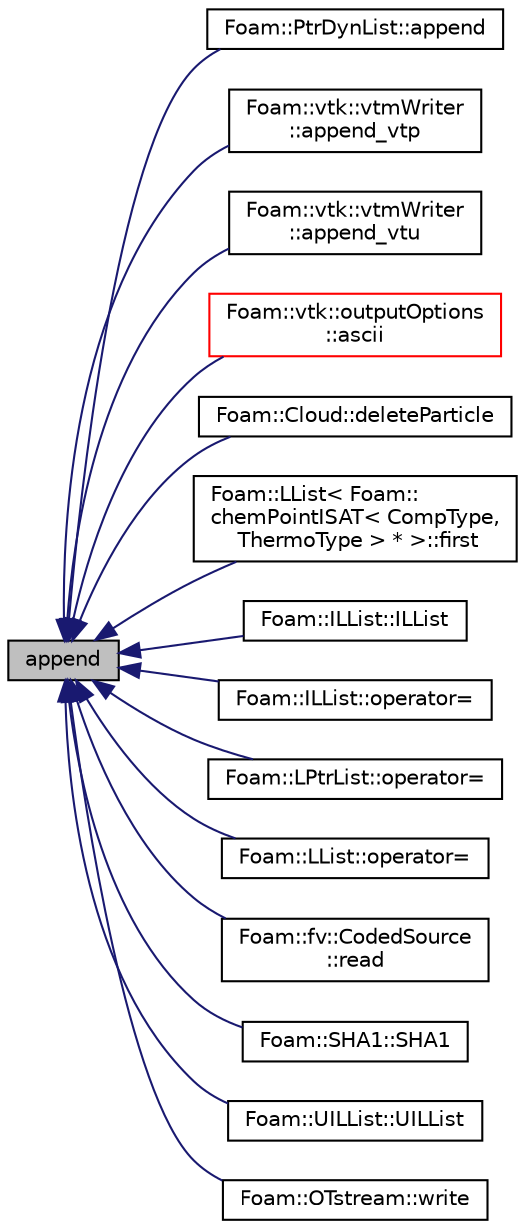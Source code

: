 digraph "append"
{
  bgcolor="transparent";
  edge [fontname="Helvetica",fontsize="10",labelfontname="Helvetica",labelfontsize="10"];
  node [fontname="Helvetica",fontsize="10",shape=record];
  rankdir="LR";
  Node1 [label="append",height=0.2,width=0.4,color="black", fillcolor="grey75", style="filled" fontcolor="black"];
  Node1 -> Node2 [dir="back",color="midnightblue",fontsize="10",style="solid",fontname="Helvetica"];
  Node2 [label="Foam::PtrDynList::append",height=0.2,width=0.4,color="black",URL="$classFoam_1_1PtrDynList.html#aa3d131a18b9e6d7a187bc2c2e8fdb719",tooltip="Move or clone append a tmp to the end of the list. "];
  Node1 -> Node3 [dir="back",color="midnightblue",fontsize="10",style="solid",fontname="Helvetica"];
  Node3 [label="Foam::vtk::vtmWriter\l::append_vtp",height=0.2,width=0.4,color="black",URL="$classFoam_1_1vtk_1_1vtmWriter.html#a44c8ed13b708c02b709637dba3e3b9c8",tooltip="Add a (.vtp) file with name. "];
  Node1 -> Node4 [dir="back",color="midnightblue",fontsize="10",style="solid",fontname="Helvetica"];
  Node4 [label="Foam::vtk::vtmWriter\l::append_vtu",height=0.2,width=0.4,color="black",URL="$classFoam_1_1vtk_1_1vtmWriter.html#ae421395843e167015557f1a9dbc38488",tooltip="Add a (.vtu) file. "];
  Node1 -> Node5 [dir="back",color="midnightblue",fontsize="10",style="solid",fontname="Helvetica"];
  Node5 [label="Foam::vtk::outputOptions\l::ascii",height=0.2,width=0.4,color="red",URL="$classFoam_1_1vtk_1_1outputOptions.html#a8875822a2c3a0fc409f51165068451ee",tooltip="True if output format is ASCII. "];
  Node1 -> Node6 [dir="back",color="midnightblue",fontsize="10",style="solid",fontname="Helvetica"];
  Node6 [label="Foam::Cloud::deleteParticle",height=0.2,width=0.4,color="black",URL="$classFoam_1_1Cloud.html#a520233cca4598959447023bce649781a",tooltip="Remove particle from cloud and delete. "];
  Node1 -> Node7 [dir="back",color="midnightblue",fontsize="10",style="solid",fontname="Helvetica"];
  Node7 [label="Foam::LList\< Foam::\lchemPointISAT\< CompType,\l ThermoType \> * \>::first",height=0.2,width=0.4,color="black",URL="$classFoam_1_1LList.html#aebab7630c4fe77a3cdf468262c55395e",tooltip="The first entry in the list. "];
  Node1 -> Node8 [dir="back",color="midnightblue",fontsize="10",style="solid",fontname="Helvetica"];
  Node8 [label="Foam::ILList::ILList",height=0.2,width=0.4,color="black",URL="$classFoam_1_1ILList.html#a51d28f0e86383df340172b65bc50b89e",tooltip="Move construct. "];
  Node1 -> Node9 [dir="back",color="midnightblue",fontsize="10",style="solid",fontname="Helvetica"];
  Node9 [label="Foam::ILList::operator=",height=0.2,width=0.4,color="black",URL="$classFoam_1_1ILList.html#ae9f99cad988516f6ae6641f217b50008",tooltip="Move assignment. "];
  Node1 -> Node10 [dir="back",color="midnightblue",fontsize="10",style="solid",fontname="Helvetica"];
  Node10 [label="Foam::LPtrList::operator=",height=0.2,width=0.4,color="black",URL="$classFoam_1_1LPtrList.html#a5087baa66853d92687c022887265bfbd",tooltip="Move assign. "];
  Node1 -> Node11 [dir="back",color="midnightblue",fontsize="10",style="solid",fontname="Helvetica"];
  Node11 [label="Foam::LList::operator=",height=0.2,width=0.4,color="black",URL="$classFoam_1_1LList.html#aef11437bfeebf6b4a9d1ccb1f0801c61",tooltip="Move assignment. "];
  Node1 -> Node12 [dir="back",color="midnightblue",fontsize="10",style="solid",fontname="Helvetica"];
  Node12 [label="Foam::fv::CodedSource\l::read",height=0.2,width=0.4,color="black",URL="$classFoam_1_1fv_1_1CodedSource.html#a6ce0c64db98eb6144d363dbfc86104eb",tooltip="Read source dictionary. "];
  Node1 -> Node13 [dir="back",color="midnightblue",fontsize="10",style="solid",fontname="Helvetica"];
  Node13 [label="Foam::SHA1::SHA1",height=0.2,width=0.4,color="black",URL="$classFoam_1_1SHA1.html#a70a254f3d0029995efc36989b1c419c9",tooltip="Construct null and append initial std::string. "];
  Node1 -> Node14 [dir="back",color="midnightblue",fontsize="10",style="solid",fontname="Helvetica"];
  Node14 [label="Foam::UILList::UILList",height=0.2,width=0.4,color="black",URL="$classFoam_1_1UILList.html#a8972f4164a67de3ce3cf13e7c0ba85ac",tooltip="Construct as copy. "];
  Node1 -> Node15 [dir="back",color="midnightblue",fontsize="10",style="solid",fontname="Helvetica"];
  Node15 [label="Foam::OTstream::write",height=0.2,width=0.4,color="black",URL="$classFoam_1_1OTstream.html#aaecee7c5613e779a01bc467f7aad77fa",tooltip="Write string. "];
}
